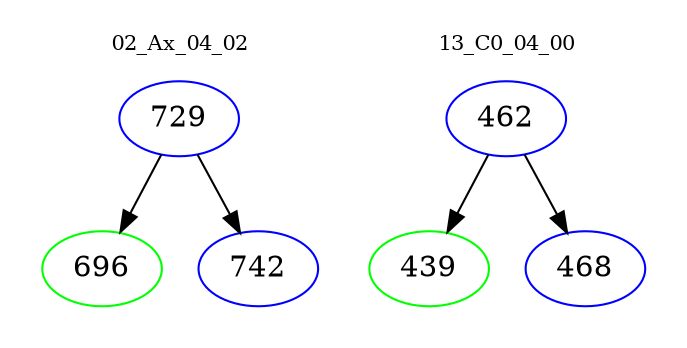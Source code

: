 digraph{
subgraph cluster_0 {
color = white
label = "02_Ax_04_02";
fontsize=10;
T0_729 [label="729", color="blue"]
T0_729 -> T0_696 [color="black"]
T0_696 [label="696", color="green"]
T0_729 -> T0_742 [color="black"]
T0_742 [label="742", color="blue"]
}
subgraph cluster_1 {
color = white
label = "13_C0_04_00";
fontsize=10;
T1_462 [label="462", color="blue"]
T1_462 -> T1_439 [color="black"]
T1_439 [label="439", color="green"]
T1_462 -> T1_468 [color="black"]
T1_468 [label="468", color="blue"]
}
}
